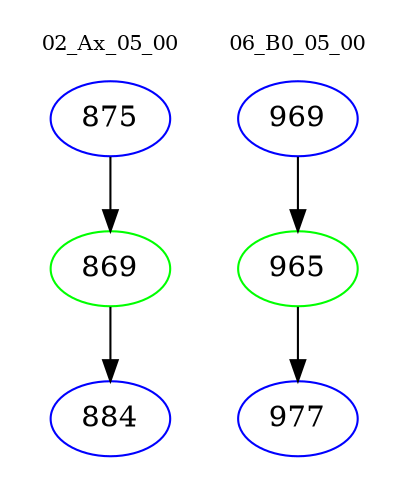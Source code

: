 digraph{
subgraph cluster_0 {
color = white
label = "02_Ax_05_00";
fontsize=10;
T0_875 [label="875", color="blue"]
T0_875 -> T0_869 [color="black"]
T0_869 [label="869", color="green"]
T0_869 -> T0_884 [color="black"]
T0_884 [label="884", color="blue"]
}
subgraph cluster_1 {
color = white
label = "06_B0_05_00";
fontsize=10;
T1_969 [label="969", color="blue"]
T1_969 -> T1_965 [color="black"]
T1_965 [label="965", color="green"]
T1_965 -> T1_977 [color="black"]
T1_977 [label="977", color="blue"]
}
}
